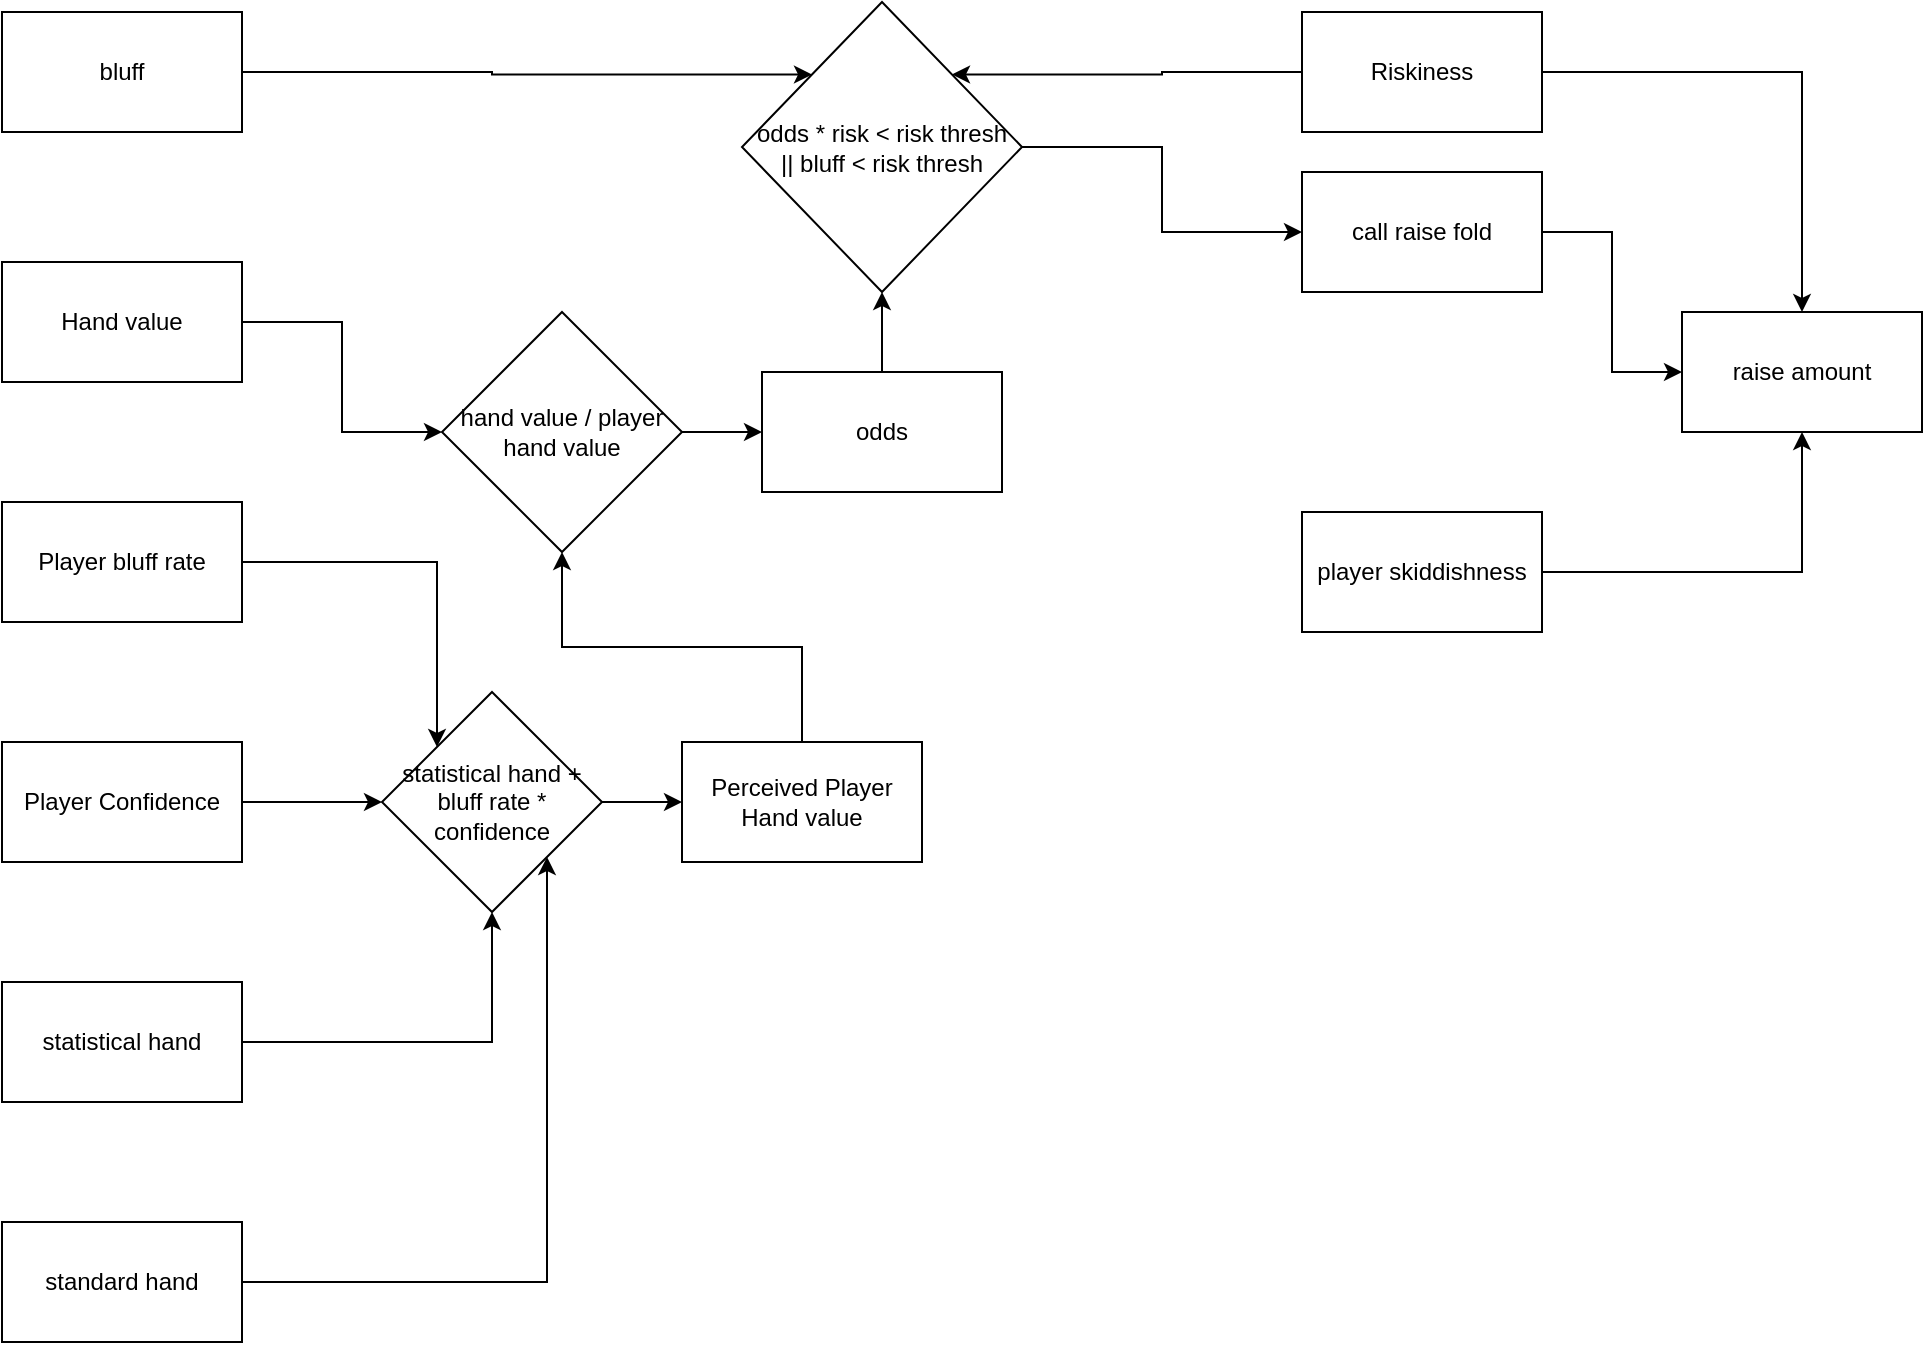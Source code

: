 <mxfile version="24.4.4" type="device">
  <diagram name="Page-1" id="9rm0cDkCGXrtx-DYHCuu">
    <mxGraphModel dx="1615" dy="815" grid="1" gridSize="10" guides="1" tooltips="1" connect="1" arrows="1" fold="1" page="1" pageScale="1" pageWidth="1100" pageHeight="850" math="0" shadow="0">
      <root>
        <mxCell id="0" />
        <mxCell id="1" parent="0" />
        <mxCell id="yXOSNcQHVqe0X_PXcPzG-11" style="edgeStyle=orthogonalEdgeStyle;rounded=0;orthogonalLoop=1;jettySize=auto;html=1;entryX=0;entryY=0.5;entryDx=0;entryDy=0;" parent="1" source="yXOSNcQHVqe0X_PXcPzG-1" target="Qw0AmBKE8VYrzu-6A_hk-3" edge="1">
          <mxGeometry relative="1" as="geometry" />
        </mxCell>
        <mxCell id="yXOSNcQHVqe0X_PXcPzG-1" value="Hand value" style="rounded=0;whiteSpace=wrap;html=1;" parent="1" vertex="1">
          <mxGeometry x="40" y="160" width="120" height="60" as="geometry" />
        </mxCell>
        <mxCell id="yXOSNcQHVqe0X_PXcPzG-13" style="edgeStyle=orthogonalEdgeStyle;rounded=0;orthogonalLoop=1;jettySize=auto;html=1;entryX=1;entryY=0;entryDx=0;entryDy=0;exitX=0;exitY=0.5;exitDx=0;exitDy=0;" parent="1" source="yXOSNcQHVqe0X_PXcPzG-2" target="Qw0AmBKE8VYrzu-6A_hk-6" edge="1">
          <mxGeometry relative="1" as="geometry" />
        </mxCell>
        <mxCell id="yXOSNcQHVqe0X_PXcPzG-18" style="edgeStyle=orthogonalEdgeStyle;rounded=0;orthogonalLoop=1;jettySize=auto;html=1;exitX=1;exitY=0.5;exitDx=0;exitDy=0;entryX=0.5;entryY=0;entryDx=0;entryDy=0;" parent="1" source="yXOSNcQHVqe0X_PXcPzG-2" target="yXOSNcQHVqe0X_PXcPzG-15" edge="1">
          <mxGeometry relative="1" as="geometry" />
        </mxCell>
        <mxCell id="yXOSNcQHVqe0X_PXcPzG-2" value="Riskiness" style="rounded=0;whiteSpace=wrap;html=1;" parent="1" vertex="1">
          <mxGeometry x="690" y="35" width="120" height="60" as="geometry" />
        </mxCell>
        <mxCell id="yXOSNcQHVqe0X_PXcPzG-12" style="edgeStyle=orthogonalEdgeStyle;rounded=0;orthogonalLoop=1;jettySize=auto;html=1;entryX=0.5;entryY=1;entryDx=0;entryDy=0;" parent="1" source="yXOSNcQHVqe0X_PXcPzG-3" target="Qw0AmBKE8VYrzu-6A_hk-3" edge="1">
          <mxGeometry relative="1" as="geometry" />
        </mxCell>
        <mxCell id="yXOSNcQHVqe0X_PXcPzG-3" value="Perceived Player Hand value" style="rounded=0;whiteSpace=wrap;html=1;" parent="1" vertex="1">
          <mxGeometry x="380" y="400" width="120" height="60" as="geometry" />
        </mxCell>
        <mxCell id="yXOSNcQHVqe0X_PXcPzG-6" style="edgeStyle=orthogonalEdgeStyle;rounded=0;orthogonalLoop=1;jettySize=auto;html=1;entryX=0;entryY=0;entryDx=0;entryDy=0;" parent="1" source="yXOSNcQHVqe0X_PXcPzG-4" target="Qw0AmBKE8VYrzu-6A_hk-1" edge="1">
          <mxGeometry relative="1" as="geometry" />
        </mxCell>
        <mxCell id="yXOSNcQHVqe0X_PXcPzG-4" value="Player bluff rate" style="rounded=0;whiteSpace=wrap;html=1;" parent="1" vertex="1">
          <mxGeometry x="40" y="280" width="120" height="60" as="geometry" />
        </mxCell>
        <mxCell id="yXOSNcQHVqe0X_PXcPzG-7" style="edgeStyle=orthogonalEdgeStyle;rounded=0;orthogonalLoop=1;jettySize=auto;html=1;entryX=0;entryY=0.5;entryDx=0;entryDy=0;" parent="1" source="yXOSNcQHVqe0X_PXcPzG-5" target="Qw0AmBKE8VYrzu-6A_hk-1" edge="1">
          <mxGeometry relative="1" as="geometry" />
        </mxCell>
        <mxCell id="yXOSNcQHVqe0X_PXcPzG-5" value="Player Confidence" style="rounded=0;whiteSpace=wrap;html=1;" parent="1" vertex="1">
          <mxGeometry x="40" y="400" width="120" height="60" as="geometry" />
        </mxCell>
        <mxCell id="yXOSNcQHVqe0X_PXcPzG-17" style="edgeStyle=orthogonalEdgeStyle;rounded=0;orthogonalLoop=1;jettySize=auto;html=1;exitX=1;exitY=0.5;exitDx=0;exitDy=0;entryX=0;entryY=0.5;entryDx=0;entryDy=0;" parent="1" source="yXOSNcQHVqe0X_PXcPzG-8" target="yXOSNcQHVqe0X_PXcPzG-15" edge="1">
          <mxGeometry relative="1" as="geometry" />
        </mxCell>
        <mxCell id="yXOSNcQHVqe0X_PXcPzG-8" value="call raise fold" style="rounded=0;whiteSpace=wrap;html=1;" parent="1" vertex="1">
          <mxGeometry x="690" y="115" width="120" height="60" as="geometry" />
        </mxCell>
        <mxCell id="yXOSNcQHVqe0X_PXcPzG-16" style="edgeStyle=orthogonalEdgeStyle;rounded=0;orthogonalLoop=1;jettySize=auto;html=1;exitX=1;exitY=0.5;exitDx=0;exitDy=0;entryX=0.5;entryY=1;entryDx=0;entryDy=0;" parent="1" source="yXOSNcQHVqe0X_PXcPzG-9" target="yXOSNcQHVqe0X_PXcPzG-15" edge="1">
          <mxGeometry relative="1" as="geometry" />
        </mxCell>
        <mxCell id="yXOSNcQHVqe0X_PXcPzG-9" value="player skiddishness" style="rounded=0;whiteSpace=wrap;html=1;" parent="1" vertex="1">
          <mxGeometry x="690" y="285" width="120" height="60" as="geometry" />
        </mxCell>
        <mxCell id="yXOSNcQHVqe0X_PXcPzG-14" style="edgeStyle=orthogonalEdgeStyle;rounded=0;orthogonalLoop=1;jettySize=auto;html=1;entryX=0.5;entryY=1;entryDx=0;entryDy=0;" parent="1" source="yXOSNcQHVqe0X_PXcPzG-10" target="Qw0AmBKE8VYrzu-6A_hk-6" edge="1">
          <mxGeometry relative="1" as="geometry" />
        </mxCell>
        <mxCell id="yXOSNcQHVqe0X_PXcPzG-10" value="odds" style="rounded=0;whiteSpace=wrap;html=1;" parent="1" vertex="1">
          <mxGeometry x="420" y="215" width="120" height="60" as="geometry" />
        </mxCell>
        <mxCell id="yXOSNcQHVqe0X_PXcPzG-15" value="raise amount" style="rounded=0;whiteSpace=wrap;html=1;" parent="1" vertex="1">
          <mxGeometry x="880" y="185" width="120" height="60" as="geometry" />
        </mxCell>
        <mxCell id="yXOSNcQHVqe0X_PXcPzG-20" style="edgeStyle=orthogonalEdgeStyle;rounded=0;orthogonalLoop=1;jettySize=auto;html=1;entryX=0.5;entryY=1;entryDx=0;entryDy=0;" parent="1" source="yXOSNcQHVqe0X_PXcPzG-19" target="Qw0AmBKE8VYrzu-6A_hk-1" edge="1">
          <mxGeometry relative="1" as="geometry" />
        </mxCell>
        <mxCell id="yXOSNcQHVqe0X_PXcPzG-19" value="statistical hand" style="rounded=0;whiteSpace=wrap;html=1;" parent="1" vertex="1">
          <mxGeometry x="40" y="520" width="120" height="60" as="geometry" />
        </mxCell>
        <mxCell id="yXOSNcQHVqe0X_PXcPzG-22" style="edgeStyle=orthogonalEdgeStyle;rounded=0;orthogonalLoop=1;jettySize=auto;html=1;exitX=1;exitY=0.5;exitDx=0;exitDy=0;entryX=1;entryY=1;entryDx=0;entryDy=0;" parent="1" source="yXOSNcQHVqe0X_PXcPzG-21" target="Qw0AmBKE8VYrzu-6A_hk-1" edge="1">
          <mxGeometry relative="1" as="geometry" />
        </mxCell>
        <mxCell id="yXOSNcQHVqe0X_PXcPzG-21" value="standard hand" style="rounded=0;whiteSpace=wrap;html=1;" parent="1" vertex="1">
          <mxGeometry x="40" y="640" width="120" height="60" as="geometry" />
        </mxCell>
        <mxCell id="yXOSNcQHVqe0X_PXcPzG-24" style="edgeStyle=orthogonalEdgeStyle;rounded=0;orthogonalLoop=1;jettySize=auto;html=1;exitX=1;exitY=0.5;exitDx=0;exitDy=0;entryX=0;entryY=0;entryDx=0;entryDy=0;" parent="1" source="yXOSNcQHVqe0X_PXcPzG-23" target="Qw0AmBKE8VYrzu-6A_hk-6" edge="1">
          <mxGeometry relative="1" as="geometry" />
        </mxCell>
        <mxCell id="yXOSNcQHVqe0X_PXcPzG-23" value="bluff" style="rounded=0;whiteSpace=wrap;html=1;" parent="1" vertex="1">
          <mxGeometry x="40" y="35" width="120" height="60" as="geometry" />
        </mxCell>
        <mxCell id="Qw0AmBKE8VYrzu-6A_hk-2" style="edgeStyle=orthogonalEdgeStyle;rounded=0;orthogonalLoop=1;jettySize=auto;html=1;exitX=1;exitY=0.5;exitDx=0;exitDy=0;entryX=0;entryY=0.5;entryDx=0;entryDy=0;" edge="1" parent="1" source="Qw0AmBKE8VYrzu-6A_hk-1" target="yXOSNcQHVqe0X_PXcPzG-3">
          <mxGeometry relative="1" as="geometry" />
        </mxCell>
        <mxCell id="Qw0AmBKE8VYrzu-6A_hk-1" value="statistical hand + bluff rate * confidence" style="rhombus;whiteSpace=wrap;html=1;" vertex="1" parent="1">
          <mxGeometry x="230" y="375" width="110" height="110" as="geometry" />
        </mxCell>
        <mxCell id="Qw0AmBKE8VYrzu-6A_hk-4" style="edgeStyle=orthogonalEdgeStyle;rounded=0;orthogonalLoop=1;jettySize=auto;html=1;exitX=1;exitY=0.5;exitDx=0;exitDy=0;entryX=0;entryY=0.5;entryDx=0;entryDy=0;" edge="1" parent="1" source="Qw0AmBKE8VYrzu-6A_hk-3" target="yXOSNcQHVqe0X_PXcPzG-10">
          <mxGeometry relative="1" as="geometry" />
        </mxCell>
        <mxCell id="Qw0AmBKE8VYrzu-6A_hk-3" value="hand value / player hand value" style="rhombus;whiteSpace=wrap;html=1;" vertex="1" parent="1">
          <mxGeometry x="260" y="185" width="120" height="120" as="geometry" />
        </mxCell>
        <mxCell id="Qw0AmBKE8VYrzu-6A_hk-7" style="edgeStyle=orthogonalEdgeStyle;rounded=0;orthogonalLoop=1;jettySize=auto;html=1;exitX=1;exitY=0.5;exitDx=0;exitDy=0;entryX=0;entryY=0.5;entryDx=0;entryDy=0;" edge="1" parent="1" source="Qw0AmBKE8VYrzu-6A_hk-6" target="yXOSNcQHVqe0X_PXcPzG-8">
          <mxGeometry relative="1" as="geometry" />
        </mxCell>
        <mxCell id="Qw0AmBKE8VYrzu-6A_hk-6" value="odds * risk &amp;lt; risk thresh&lt;div&gt;|| bluff &amp;lt; risk thresh&lt;/div&gt;" style="rhombus;whiteSpace=wrap;html=1;" vertex="1" parent="1">
          <mxGeometry x="410" y="30" width="140" height="145" as="geometry" />
        </mxCell>
      </root>
    </mxGraphModel>
  </diagram>
</mxfile>
